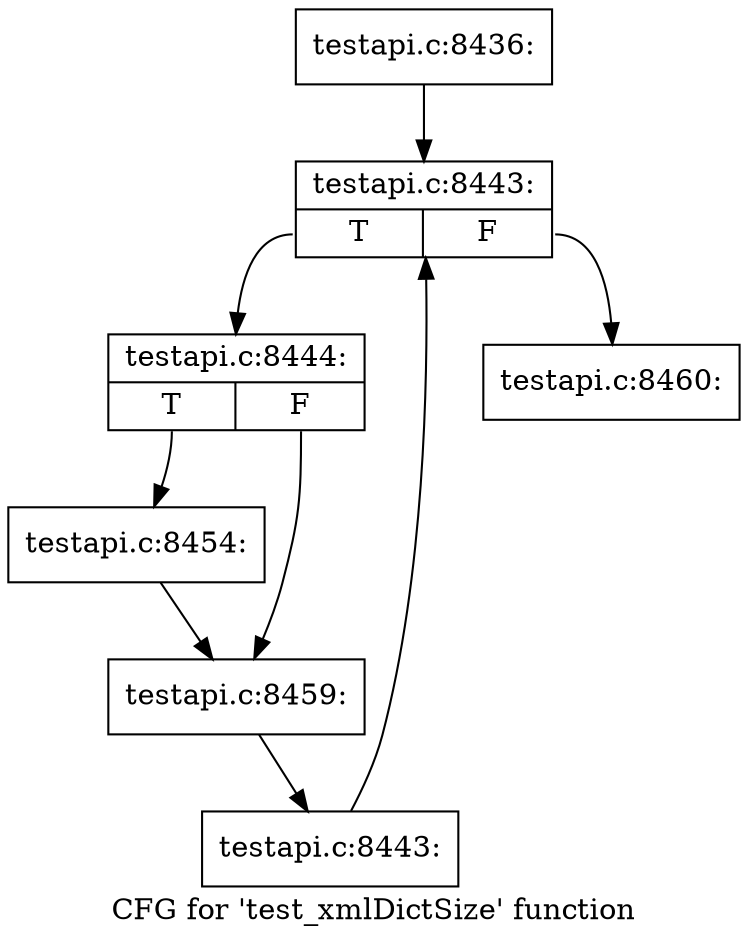 digraph "CFG for 'test_xmlDictSize' function" {
	label="CFG for 'test_xmlDictSize' function";

	Node0x42c18f0 [shape=record,label="{testapi.c:8436:}"];
	Node0x42c18f0 -> Node0x42c62c0;
	Node0x42c62c0 [shape=record,label="{testapi.c:8443:|{<s0>T|<s1>F}}"];
	Node0x42c62c0:s0 -> Node0x42c6560;
	Node0x42c62c0:s1 -> Node0x42c6160;
	Node0x42c6560 [shape=record,label="{testapi.c:8444:|{<s0>T|<s1>F}}"];
	Node0x42c6560:s0 -> Node0x42c73b0;
	Node0x42c6560:s1 -> Node0x42c76e0;
	Node0x42c73b0 [shape=record,label="{testapi.c:8454:}"];
	Node0x42c73b0 -> Node0x42c76e0;
	Node0x42c76e0 [shape=record,label="{testapi.c:8459:}"];
	Node0x42c76e0 -> Node0x42c64d0;
	Node0x42c64d0 [shape=record,label="{testapi.c:8443:}"];
	Node0x42c64d0 -> Node0x42c62c0;
	Node0x42c6160 [shape=record,label="{testapi.c:8460:}"];
}
